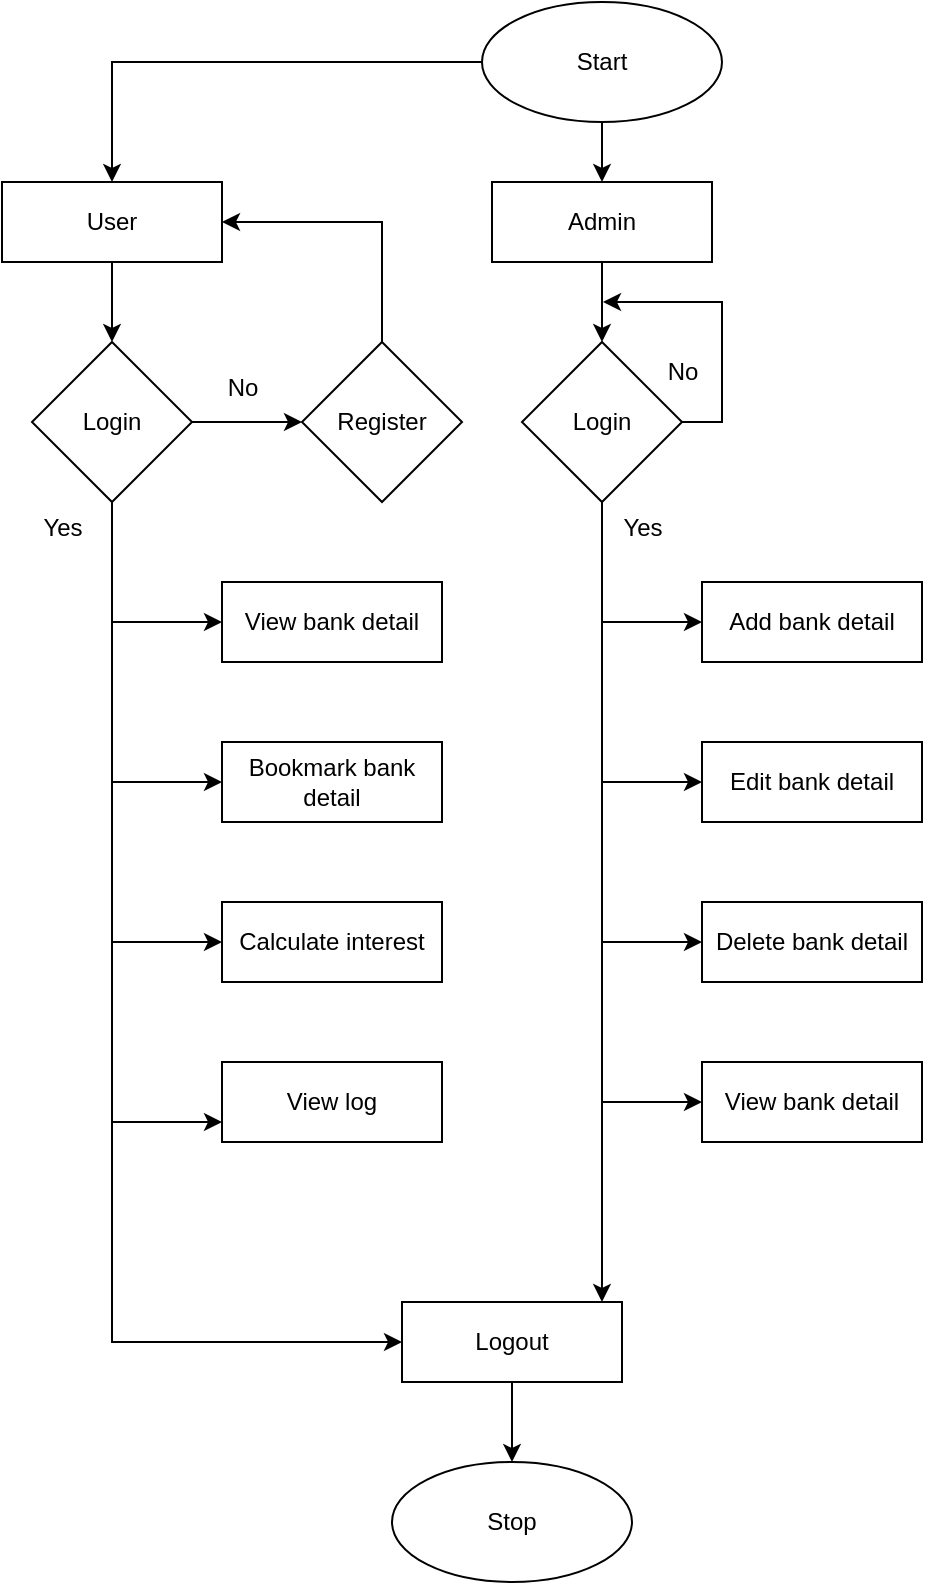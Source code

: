 <mxfile version="22.1.17" type="device">
  <diagram name="Page-1" id="5-9kdezKo2yXQiEAPHmw">
    <mxGraphModel dx="1720" dy="831" grid="1" gridSize="10" guides="1" tooltips="1" connect="1" arrows="1" fold="1" page="1" pageScale="1" pageWidth="850" pageHeight="1100" math="0" shadow="0">
      <root>
        <mxCell id="0" />
        <mxCell id="1" parent="0" />
        <mxCell id="Al3nc20BT3uTKm86SqeV-10" style="edgeStyle=orthogonalEdgeStyle;rounded=0;orthogonalLoop=1;jettySize=auto;html=1;exitX=0.5;exitY=1;exitDx=0;exitDy=0;entryX=0.5;entryY=0;entryDx=0;entryDy=0;" edge="1" parent="1" source="Al3nc20BT3uTKm86SqeV-1" target="Al3nc20BT3uTKm86SqeV-7">
          <mxGeometry relative="1" as="geometry" />
        </mxCell>
        <mxCell id="Al3nc20BT3uTKm86SqeV-1" value="User" style="whiteSpace=wrap;html=1;" vertex="1" parent="1">
          <mxGeometry x="210" y="120" width="110" height="40" as="geometry" />
        </mxCell>
        <mxCell id="Al3nc20BT3uTKm86SqeV-5" style="edgeStyle=orthogonalEdgeStyle;rounded=0;orthogonalLoop=1;jettySize=auto;html=1;exitX=0.5;exitY=1;exitDx=0;exitDy=0;entryX=0.5;entryY=0;entryDx=0;entryDy=0;" edge="1" parent="1" source="Al3nc20BT3uTKm86SqeV-2" target="Al3nc20BT3uTKm86SqeV-3">
          <mxGeometry relative="1" as="geometry" />
        </mxCell>
        <mxCell id="Al3nc20BT3uTKm86SqeV-6" style="edgeStyle=orthogonalEdgeStyle;rounded=0;orthogonalLoop=1;jettySize=auto;html=1;exitX=0;exitY=0.5;exitDx=0;exitDy=0;entryX=0.5;entryY=0;entryDx=0;entryDy=0;" edge="1" parent="1" source="Al3nc20BT3uTKm86SqeV-2" target="Al3nc20BT3uTKm86SqeV-1">
          <mxGeometry relative="1" as="geometry" />
        </mxCell>
        <mxCell id="Al3nc20BT3uTKm86SqeV-2" value="Start" style="ellipse;whiteSpace=wrap;html=1;" vertex="1" parent="1">
          <mxGeometry x="450" y="30" width="120" height="60" as="geometry" />
        </mxCell>
        <mxCell id="Al3nc20BT3uTKm86SqeV-14" style="edgeStyle=orthogonalEdgeStyle;rounded=0;orthogonalLoop=1;jettySize=auto;html=1;exitX=0.5;exitY=1;exitDx=0;exitDy=0;entryX=0.5;entryY=0;entryDx=0;entryDy=0;" edge="1" parent="1" source="Al3nc20BT3uTKm86SqeV-3" target="Al3nc20BT3uTKm86SqeV-9">
          <mxGeometry relative="1" as="geometry" />
        </mxCell>
        <mxCell id="Al3nc20BT3uTKm86SqeV-3" value="Admin" style="whiteSpace=wrap;html=1;" vertex="1" parent="1">
          <mxGeometry x="455" y="120" width="110" height="40" as="geometry" />
        </mxCell>
        <mxCell id="Al3nc20BT3uTKm86SqeV-11" style="edgeStyle=orthogonalEdgeStyle;rounded=0;orthogonalLoop=1;jettySize=auto;html=1;exitX=1;exitY=0.5;exitDx=0;exitDy=0;" edge="1" parent="1" source="Al3nc20BT3uTKm86SqeV-7" target="Al3nc20BT3uTKm86SqeV-8">
          <mxGeometry relative="1" as="geometry" />
        </mxCell>
        <mxCell id="Al3nc20BT3uTKm86SqeV-25" style="edgeStyle=orthogonalEdgeStyle;rounded=0;orthogonalLoop=1;jettySize=auto;html=1;exitX=0.5;exitY=1;exitDx=0;exitDy=0;entryX=0;entryY=0.75;entryDx=0;entryDy=0;" edge="1" parent="1" source="Al3nc20BT3uTKm86SqeV-7" target="Al3nc20BT3uTKm86SqeV-20">
          <mxGeometry relative="1" as="geometry" />
        </mxCell>
        <mxCell id="Al3nc20BT3uTKm86SqeV-26" style="edgeStyle=orthogonalEdgeStyle;rounded=0;orthogonalLoop=1;jettySize=auto;html=1;exitX=0.5;exitY=1;exitDx=0;exitDy=0;entryX=0;entryY=0.5;entryDx=0;entryDy=0;" edge="1" parent="1" source="Al3nc20BT3uTKm86SqeV-7" target="Al3nc20BT3uTKm86SqeV-17">
          <mxGeometry relative="1" as="geometry" />
        </mxCell>
        <mxCell id="Al3nc20BT3uTKm86SqeV-27" style="edgeStyle=orthogonalEdgeStyle;rounded=0;orthogonalLoop=1;jettySize=auto;html=1;exitX=0.5;exitY=1;exitDx=0;exitDy=0;entryX=0;entryY=0.5;entryDx=0;entryDy=0;" edge="1" parent="1" source="Al3nc20BT3uTKm86SqeV-7" target="Al3nc20BT3uTKm86SqeV-22">
          <mxGeometry relative="1" as="geometry" />
        </mxCell>
        <mxCell id="Al3nc20BT3uTKm86SqeV-28" style="edgeStyle=orthogonalEdgeStyle;rounded=0;orthogonalLoop=1;jettySize=auto;html=1;exitX=0.5;exitY=1;exitDx=0;exitDy=0;entryX=0;entryY=0.5;entryDx=0;entryDy=0;" edge="1" parent="1" source="Al3nc20BT3uTKm86SqeV-7" target="Al3nc20BT3uTKm86SqeV-21">
          <mxGeometry relative="1" as="geometry" />
        </mxCell>
        <mxCell id="Al3nc20BT3uTKm86SqeV-36" style="edgeStyle=orthogonalEdgeStyle;rounded=0;orthogonalLoop=1;jettySize=auto;html=1;exitX=0.5;exitY=1;exitDx=0;exitDy=0;entryX=0;entryY=0.5;entryDx=0;entryDy=0;" edge="1" parent="1" source="Al3nc20BT3uTKm86SqeV-7" target="Al3nc20BT3uTKm86SqeV-35">
          <mxGeometry relative="1" as="geometry" />
        </mxCell>
        <mxCell id="Al3nc20BT3uTKm86SqeV-7" value="Login" style="rhombus;whiteSpace=wrap;html=1;" vertex="1" parent="1">
          <mxGeometry x="225" y="200" width="80" height="80" as="geometry" />
        </mxCell>
        <mxCell id="Al3nc20BT3uTKm86SqeV-12" style="edgeStyle=orthogonalEdgeStyle;rounded=0;orthogonalLoop=1;jettySize=auto;html=1;exitX=0.5;exitY=0;exitDx=0;exitDy=0;entryX=1;entryY=0.5;entryDx=0;entryDy=0;" edge="1" parent="1" source="Al3nc20BT3uTKm86SqeV-8" target="Al3nc20BT3uTKm86SqeV-1">
          <mxGeometry relative="1" as="geometry" />
        </mxCell>
        <mxCell id="Al3nc20BT3uTKm86SqeV-8" value="Register" style="rhombus;whiteSpace=wrap;html=1;" vertex="1" parent="1">
          <mxGeometry x="360" y="200" width="80" height="80" as="geometry" />
        </mxCell>
        <mxCell id="Al3nc20BT3uTKm86SqeV-15" style="edgeStyle=orthogonalEdgeStyle;rounded=0;orthogonalLoop=1;jettySize=auto;html=1;exitX=1;exitY=0.5;exitDx=0;exitDy=0;" edge="1" parent="1" source="Al3nc20BT3uTKm86SqeV-9">
          <mxGeometry relative="1" as="geometry">
            <mxPoint x="510" y="180" as="targetPoint" />
          </mxGeometry>
        </mxCell>
        <mxCell id="Al3nc20BT3uTKm86SqeV-31" style="edgeStyle=orthogonalEdgeStyle;rounded=0;orthogonalLoop=1;jettySize=auto;html=1;exitX=0.5;exitY=1;exitDx=0;exitDy=0;entryX=0;entryY=0.5;entryDx=0;entryDy=0;" edge="1" parent="1" source="Al3nc20BT3uTKm86SqeV-9" target="Al3nc20BT3uTKm86SqeV-19">
          <mxGeometry relative="1" as="geometry" />
        </mxCell>
        <mxCell id="Al3nc20BT3uTKm86SqeV-32" style="edgeStyle=orthogonalEdgeStyle;rounded=0;orthogonalLoop=1;jettySize=auto;html=1;exitX=0.5;exitY=1;exitDx=0;exitDy=0;entryX=0;entryY=0.5;entryDx=0;entryDy=0;" edge="1" parent="1" source="Al3nc20BT3uTKm86SqeV-9" target="Al3nc20BT3uTKm86SqeV-18">
          <mxGeometry relative="1" as="geometry" />
        </mxCell>
        <mxCell id="Al3nc20BT3uTKm86SqeV-33" style="edgeStyle=orthogonalEdgeStyle;rounded=0;orthogonalLoop=1;jettySize=auto;html=1;exitX=0.5;exitY=1;exitDx=0;exitDy=0;entryX=0;entryY=0.5;entryDx=0;entryDy=0;" edge="1" parent="1" source="Al3nc20BT3uTKm86SqeV-9" target="Al3nc20BT3uTKm86SqeV-30">
          <mxGeometry relative="1" as="geometry" />
        </mxCell>
        <mxCell id="Al3nc20BT3uTKm86SqeV-34" style="edgeStyle=orthogonalEdgeStyle;rounded=0;orthogonalLoop=1;jettySize=auto;html=1;exitX=0.5;exitY=1;exitDx=0;exitDy=0;entryX=0;entryY=0.5;entryDx=0;entryDy=0;" edge="1" parent="1" source="Al3nc20BT3uTKm86SqeV-9" target="Al3nc20BT3uTKm86SqeV-29">
          <mxGeometry relative="1" as="geometry" />
        </mxCell>
        <mxCell id="Al3nc20BT3uTKm86SqeV-9" value="Login" style="rhombus;whiteSpace=wrap;html=1;" vertex="1" parent="1">
          <mxGeometry x="470" y="200" width="80" height="80" as="geometry" />
        </mxCell>
        <mxCell id="Al3nc20BT3uTKm86SqeV-13" value="No" style="text;html=1;align=center;verticalAlign=middle;resizable=0;points=[];autosize=1;strokeColor=none;fillColor=none;" vertex="1" parent="1">
          <mxGeometry x="310" y="208" width="40" height="30" as="geometry" />
        </mxCell>
        <mxCell id="Al3nc20BT3uTKm86SqeV-16" value="No" style="text;html=1;align=center;verticalAlign=middle;resizable=0;points=[];autosize=1;strokeColor=none;fillColor=none;" vertex="1" parent="1">
          <mxGeometry x="530" y="200" width="40" height="30" as="geometry" />
        </mxCell>
        <mxCell id="Al3nc20BT3uTKm86SqeV-17" value="View bank detail" style="whiteSpace=wrap;html=1;" vertex="1" parent="1">
          <mxGeometry x="320" y="320" width="110" height="40" as="geometry" />
        </mxCell>
        <mxCell id="Al3nc20BT3uTKm86SqeV-18" value="Edit bank detail" style="whiteSpace=wrap;html=1;" vertex="1" parent="1">
          <mxGeometry x="560" y="400" width="110" height="40" as="geometry" />
        </mxCell>
        <mxCell id="Al3nc20BT3uTKm86SqeV-19" value="Add bank detail" style="whiteSpace=wrap;html=1;" vertex="1" parent="1">
          <mxGeometry x="560" y="320" width="110" height="40" as="geometry" />
        </mxCell>
        <mxCell id="Al3nc20BT3uTKm86SqeV-20" value="View log" style="whiteSpace=wrap;html=1;" vertex="1" parent="1">
          <mxGeometry x="320" y="560" width="110" height="40" as="geometry" />
        </mxCell>
        <mxCell id="Al3nc20BT3uTKm86SqeV-21" value="Calculate interest" style="whiteSpace=wrap;html=1;" vertex="1" parent="1">
          <mxGeometry x="320" y="480" width="110" height="40" as="geometry" />
        </mxCell>
        <mxCell id="Al3nc20BT3uTKm86SqeV-22" value="Bookmark bank detail" style="whiteSpace=wrap;html=1;" vertex="1" parent="1">
          <mxGeometry x="320" y="400" width="110" height="40" as="geometry" />
        </mxCell>
        <mxCell id="Al3nc20BT3uTKm86SqeV-29" value="View bank detail" style="whiteSpace=wrap;html=1;" vertex="1" parent="1">
          <mxGeometry x="560" y="560" width="110" height="40" as="geometry" />
        </mxCell>
        <mxCell id="Al3nc20BT3uTKm86SqeV-30" value="Delete bank detail" style="whiteSpace=wrap;html=1;" vertex="1" parent="1">
          <mxGeometry x="560" y="480" width="110" height="40" as="geometry" />
        </mxCell>
        <mxCell id="Al3nc20BT3uTKm86SqeV-40" style="edgeStyle=orthogonalEdgeStyle;rounded=0;orthogonalLoop=1;jettySize=auto;html=1;exitX=0.5;exitY=1;exitDx=0;exitDy=0;entryX=0.5;entryY=0;entryDx=0;entryDy=0;" edge="1" parent="1" source="Al3nc20BT3uTKm86SqeV-35" target="Al3nc20BT3uTKm86SqeV-38">
          <mxGeometry relative="1" as="geometry" />
        </mxCell>
        <mxCell id="Al3nc20BT3uTKm86SqeV-35" value="Logout" style="whiteSpace=wrap;html=1;" vertex="1" parent="1">
          <mxGeometry x="410" y="680" width="110" height="40" as="geometry" />
        </mxCell>
        <mxCell id="Al3nc20BT3uTKm86SqeV-37" style="edgeStyle=orthogonalEdgeStyle;rounded=0;orthogonalLoop=1;jettySize=auto;html=1;exitX=0.5;exitY=1;exitDx=0;exitDy=0;entryX=0.909;entryY=0;entryDx=0;entryDy=0;entryPerimeter=0;" edge="1" parent="1" source="Al3nc20BT3uTKm86SqeV-9" target="Al3nc20BT3uTKm86SqeV-35">
          <mxGeometry relative="1" as="geometry" />
        </mxCell>
        <mxCell id="Al3nc20BT3uTKm86SqeV-38" value="Stop" style="ellipse;whiteSpace=wrap;html=1;" vertex="1" parent="1">
          <mxGeometry x="405" y="760" width="120" height="60" as="geometry" />
        </mxCell>
        <mxCell id="Al3nc20BT3uTKm86SqeV-41" value="Yes" style="text;html=1;align=center;verticalAlign=middle;resizable=0;points=[];autosize=1;strokeColor=none;fillColor=none;" vertex="1" parent="1">
          <mxGeometry x="220" y="278" width="40" height="30" as="geometry" />
        </mxCell>
        <mxCell id="Al3nc20BT3uTKm86SqeV-42" value="Yes" style="text;html=1;align=center;verticalAlign=middle;resizable=0;points=[];autosize=1;strokeColor=none;fillColor=none;" vertex="1" parent="1">
          <mxGeometry x="510" y="278" width="40" height="30" as="geometry" />
        </mxCell>
      </root>
    </mxGraphModel>
  </diagram>
</mxfile>
